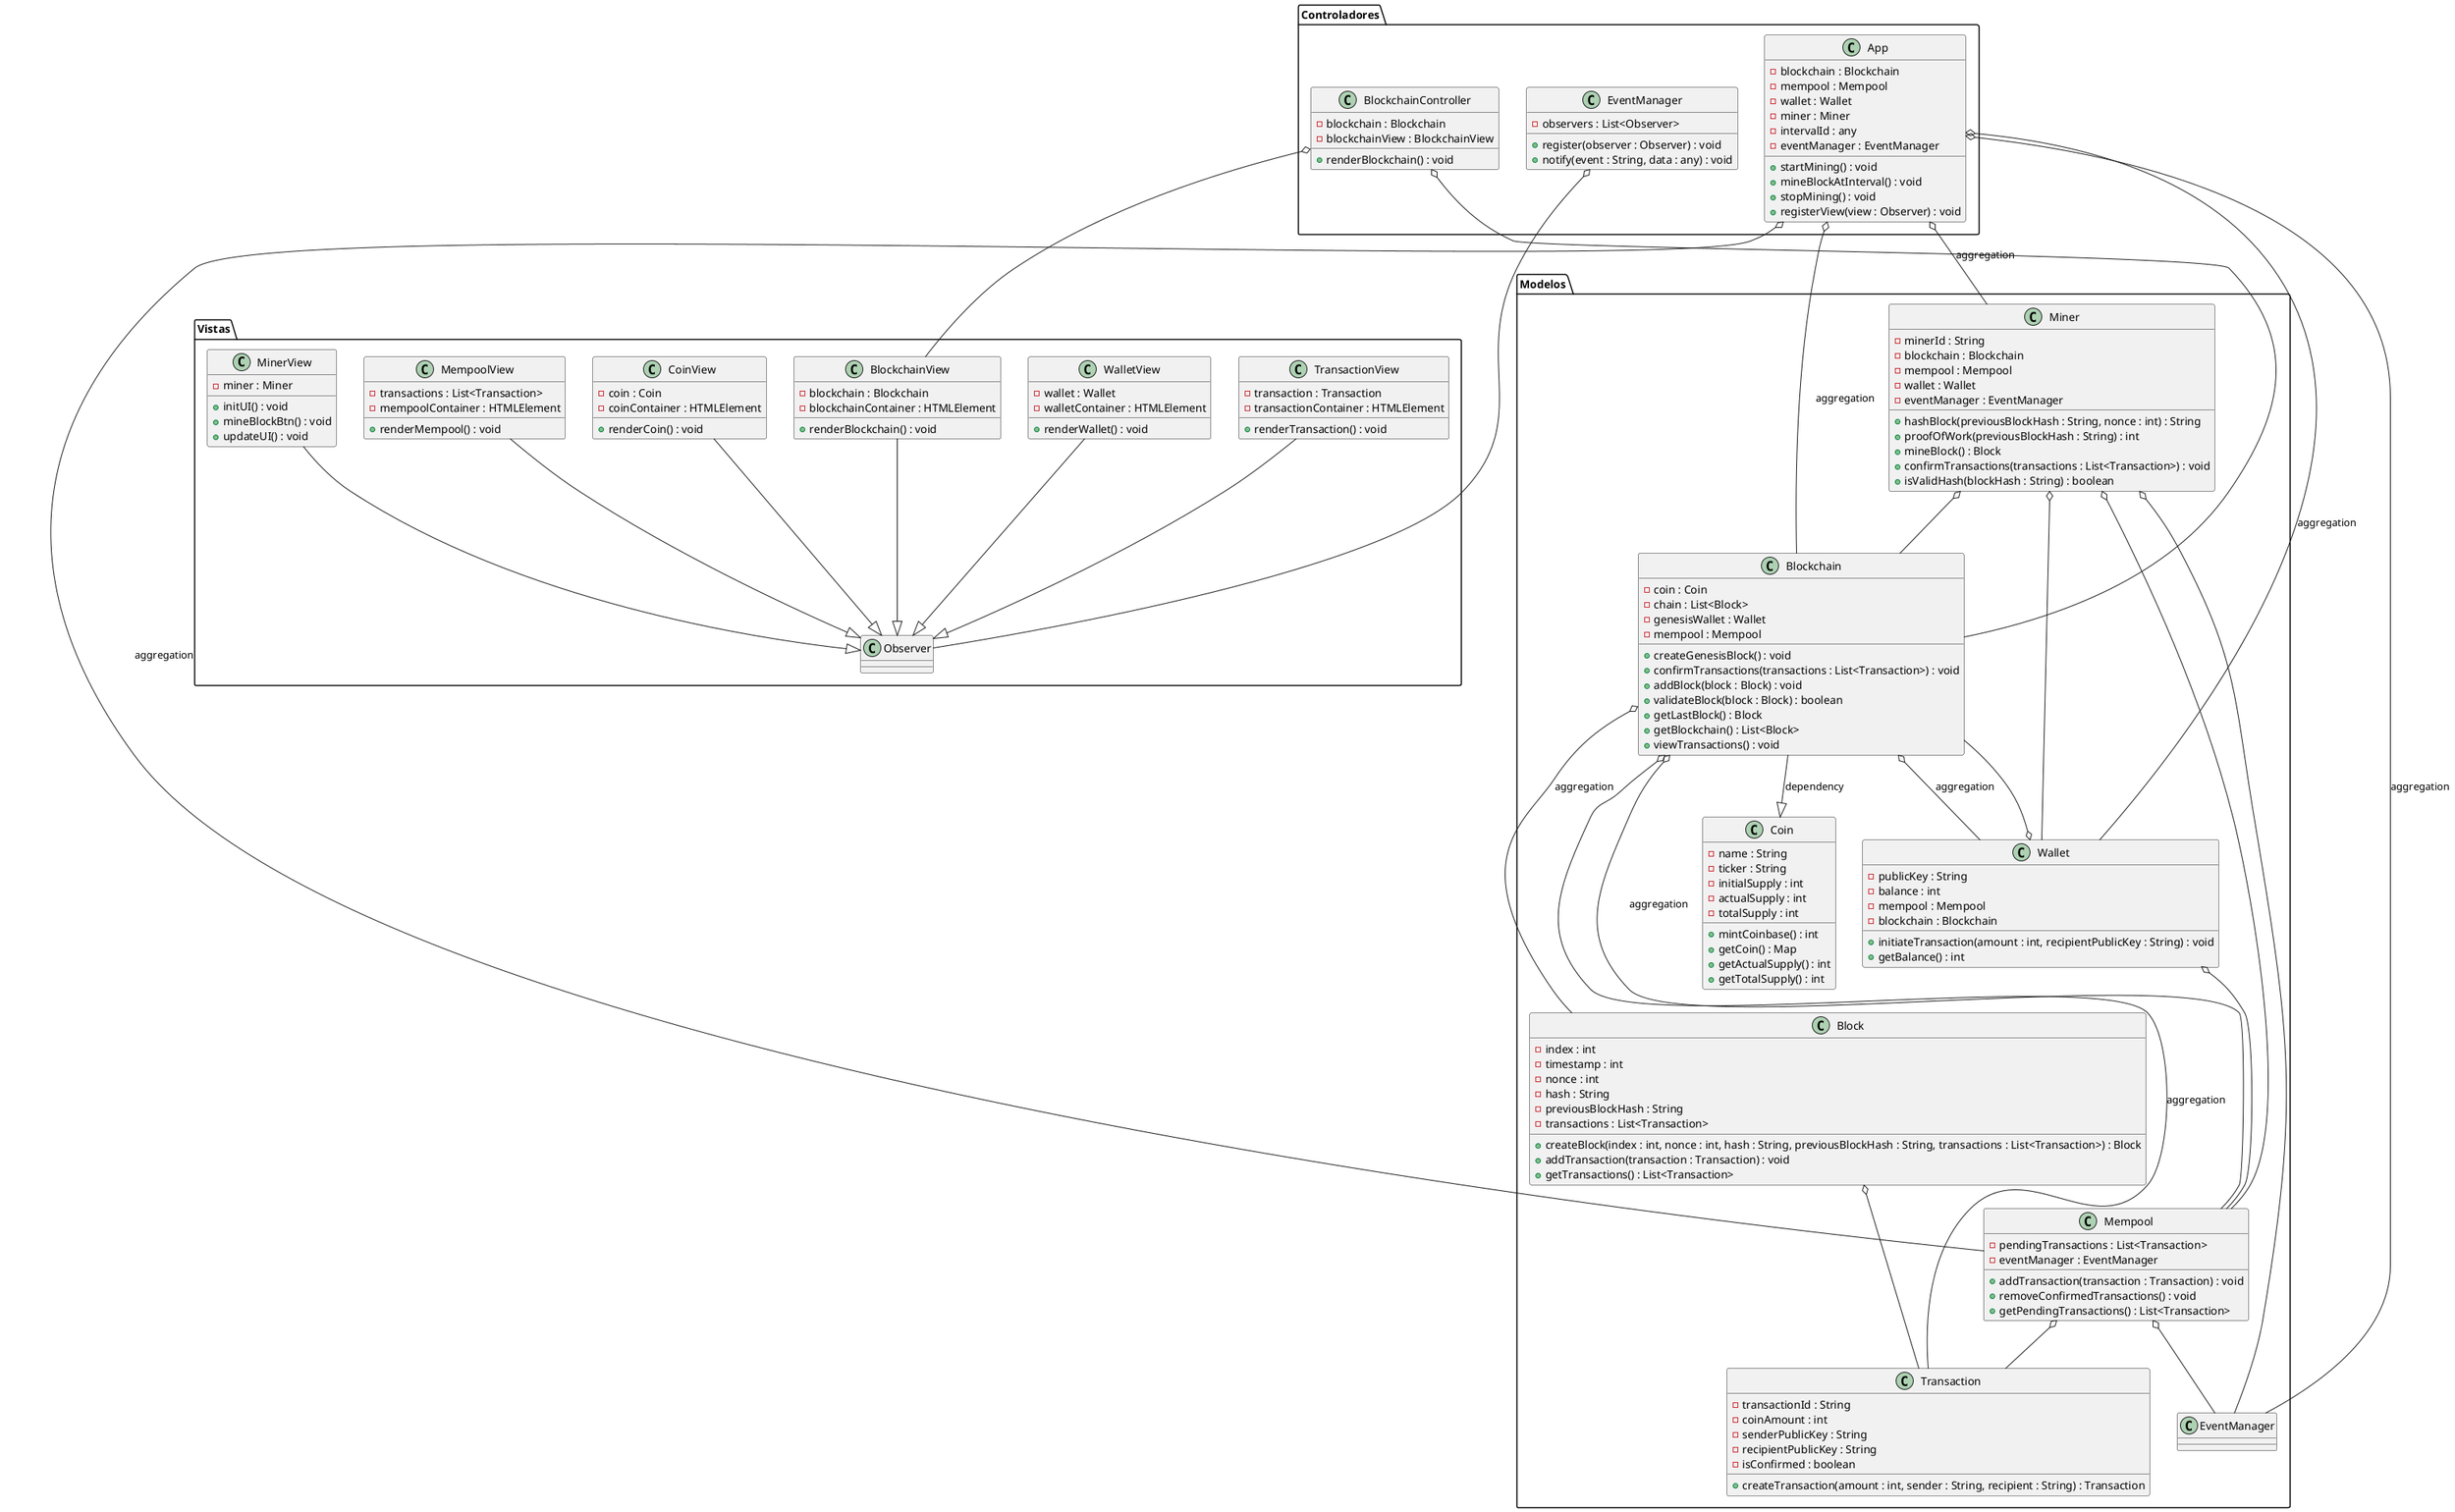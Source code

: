 @startuml

!define Blockchain Blockchain
!define Miner Miner
!define Mempool Mempool
!define Wallet Wallet
!define Block Block
!define Coin Coin
!define Transaction Transaction
!define App App
!define BlockchainView BlockchainView
!define CoinView CoinView
!define MempoolView MempoolView
!define MinerView MinerView
!define TransactionView TransactionView
!define WalletView WalletView
!define EventManager EventManager
!define Observer Observer
!define BlockchainController BlockchainController

package "Modelos" {
  class Blockchain {
    -coin : Coin
    -chain : List<Block>
    -genesisWallet : Wallet
    -mempool : Mempool
    +createGenesisBlock() : void
    +confirmTransactions(transactions : List<Transaction>) : void
    +addBlock(block : Block) : void
    +validateBlock(block : Block) : boolean
    +getLastBlock() : Block
    +getBlockchain() : List<Block>
    +viewTransactions() : void
  }

  Blockchain --|> Coin : dependency
  Blockchain o-- Block: aggregation
  Blockchain o-- Transaction: aggregation
  Blockchain o-- Wallet: aggregation
  Blockchain o-- Mempool: aggregation

  class Miner {
    -minerId : String
    -blockchain : Blockchain
    -mempool : Mempool
    -wallet : Wallet
    -eventManager : EventManager
    +hashBlock(previousBlockHash : String, nonce : int) : String
    +proofOfWork(previousBlockHash : String) : int
    +mineBlock() : Block
    +confirmTransactions(transactions : List<Transaction>) : void
    +isValidHash(blockHash : String) : boolean
  }

  Miner o-- Blockchain
  Miner o-- Mempool
  Miner o-- Wallet
  Miner o-- EventManager

  class Mempool {
    -pendingTransactions : List<Transaction>
    -eventManager : EventManager
    +addTransaction(transaction : Transaction) : void
    +removeConfirmedTransactions() : void
    +getPendingTransactions() : List<Transaction>
  }

  Mempool o-- Transaction
  Mempool o-- EventManager

  class Wallet {
    -publicKey : String
    -balance : int
    -mempool : Mempool
    -blockchain : Blockchain
    +initiateTransaction(amount : int, recipientPublicKey : String) : void
    +getBalance() : int
  }

  Wallet o-- Mempool
  Wallet o-- Blockchain

  class Block {
    -index : int
    -timestamp : int
    -nonce : int
    -hash : String
    -previousBlockHash : String
    -transactions : List<Transaction>
    +createBlock(index : int, nonce : int, hash : String, previousBlockHash : String, transactions : List<Transaction>) : Block
    +addTransaction(transaction : Transaction) : void
    +getTransactions() : List<Transaction>
  }

  Block o-- Transaction

  class Coin {
    -name : String
    -ticker : String
    -initialSupply : int
    -actualSupply : int
    -totalSupply : int
    +mintCoinbase() : int
    +getCoin() : Map
    +getActualSupply() : int
    +getTotalSupply() : int
  }

  class Transaction {
    -transactionId : String
    -coinAmount : int
    -senderPublicKey : String
    -recipientPublicKey : String
    -isConfirmed : boolean
    +createTransaction(amount : int, sender : String, recipient : String) : Transaction
  }
}

package "Vistas" {
  class BlockchainView {
    -blockchain : Blockchain
    -blockchainContainer : HTMLElement
    +renderBlockchain() : void
  }

  class CoinView {
    -coin : Coin
    -coinContainer : HTMLElement
    +renderCoin() : void
  }

  class MempoolView {
    -transactions : List<Transaction>
    -mempoolContainer : HTMLElement
    +renderMempool() : void
  }

  class MinerView {
    -miner : Miner
    +initUI() : void
    +mineBlockBtn() : void
    +updateUI() : void
  }

  class TransactionView {
    -transaction : Transaction
    -transactionContainer : HTMLElement
    +renderTransaction() : void
  }

  class WalletView {
    -wallet : Wallet
    -walletContainer : HTMLElement
    +renderWallet() : void
  }

  BlockchainView --|> Observer
  CoinView --|> Observer
  MempoolView --|> Observer
  MinerView --|> Observer
  TransactionView --|> Observer
  WalletView --|> Observer
}

package "Controladores" {
  class App {
    -blockchain : Blockchain
    -mempool : Mempool
    -wallet : Wallet
    -miner : Miner
    -intervalId : any
    -eventManager : EventManager
    +startMining() : void
    +mineBlockAtInterval() : void
    +stopMining() : void
    +registerView(view : Observer) : void
  }

  App o-- Blockchain: aggregation
  App o-- Mempool: aggregation
  App o-- Wallet: aggregation
  App o-- Miner: aggregation
  App o-- EventManager: aggregation

  class EventManager {
    -observers : List<Observer>
    +register(observer : Observer) : void
    +notify(event : String, data : any) : void
  }

  EventManager o-- Observer

  class BlockchainController {
    -blockchain : Blockchain
    -blockchainView : BlockchainView
    +renderBlockchain() : void
  }

  BlockchainController o-- Blockchain
  BlockchainController o-- BlockchainView
}

@enduml

